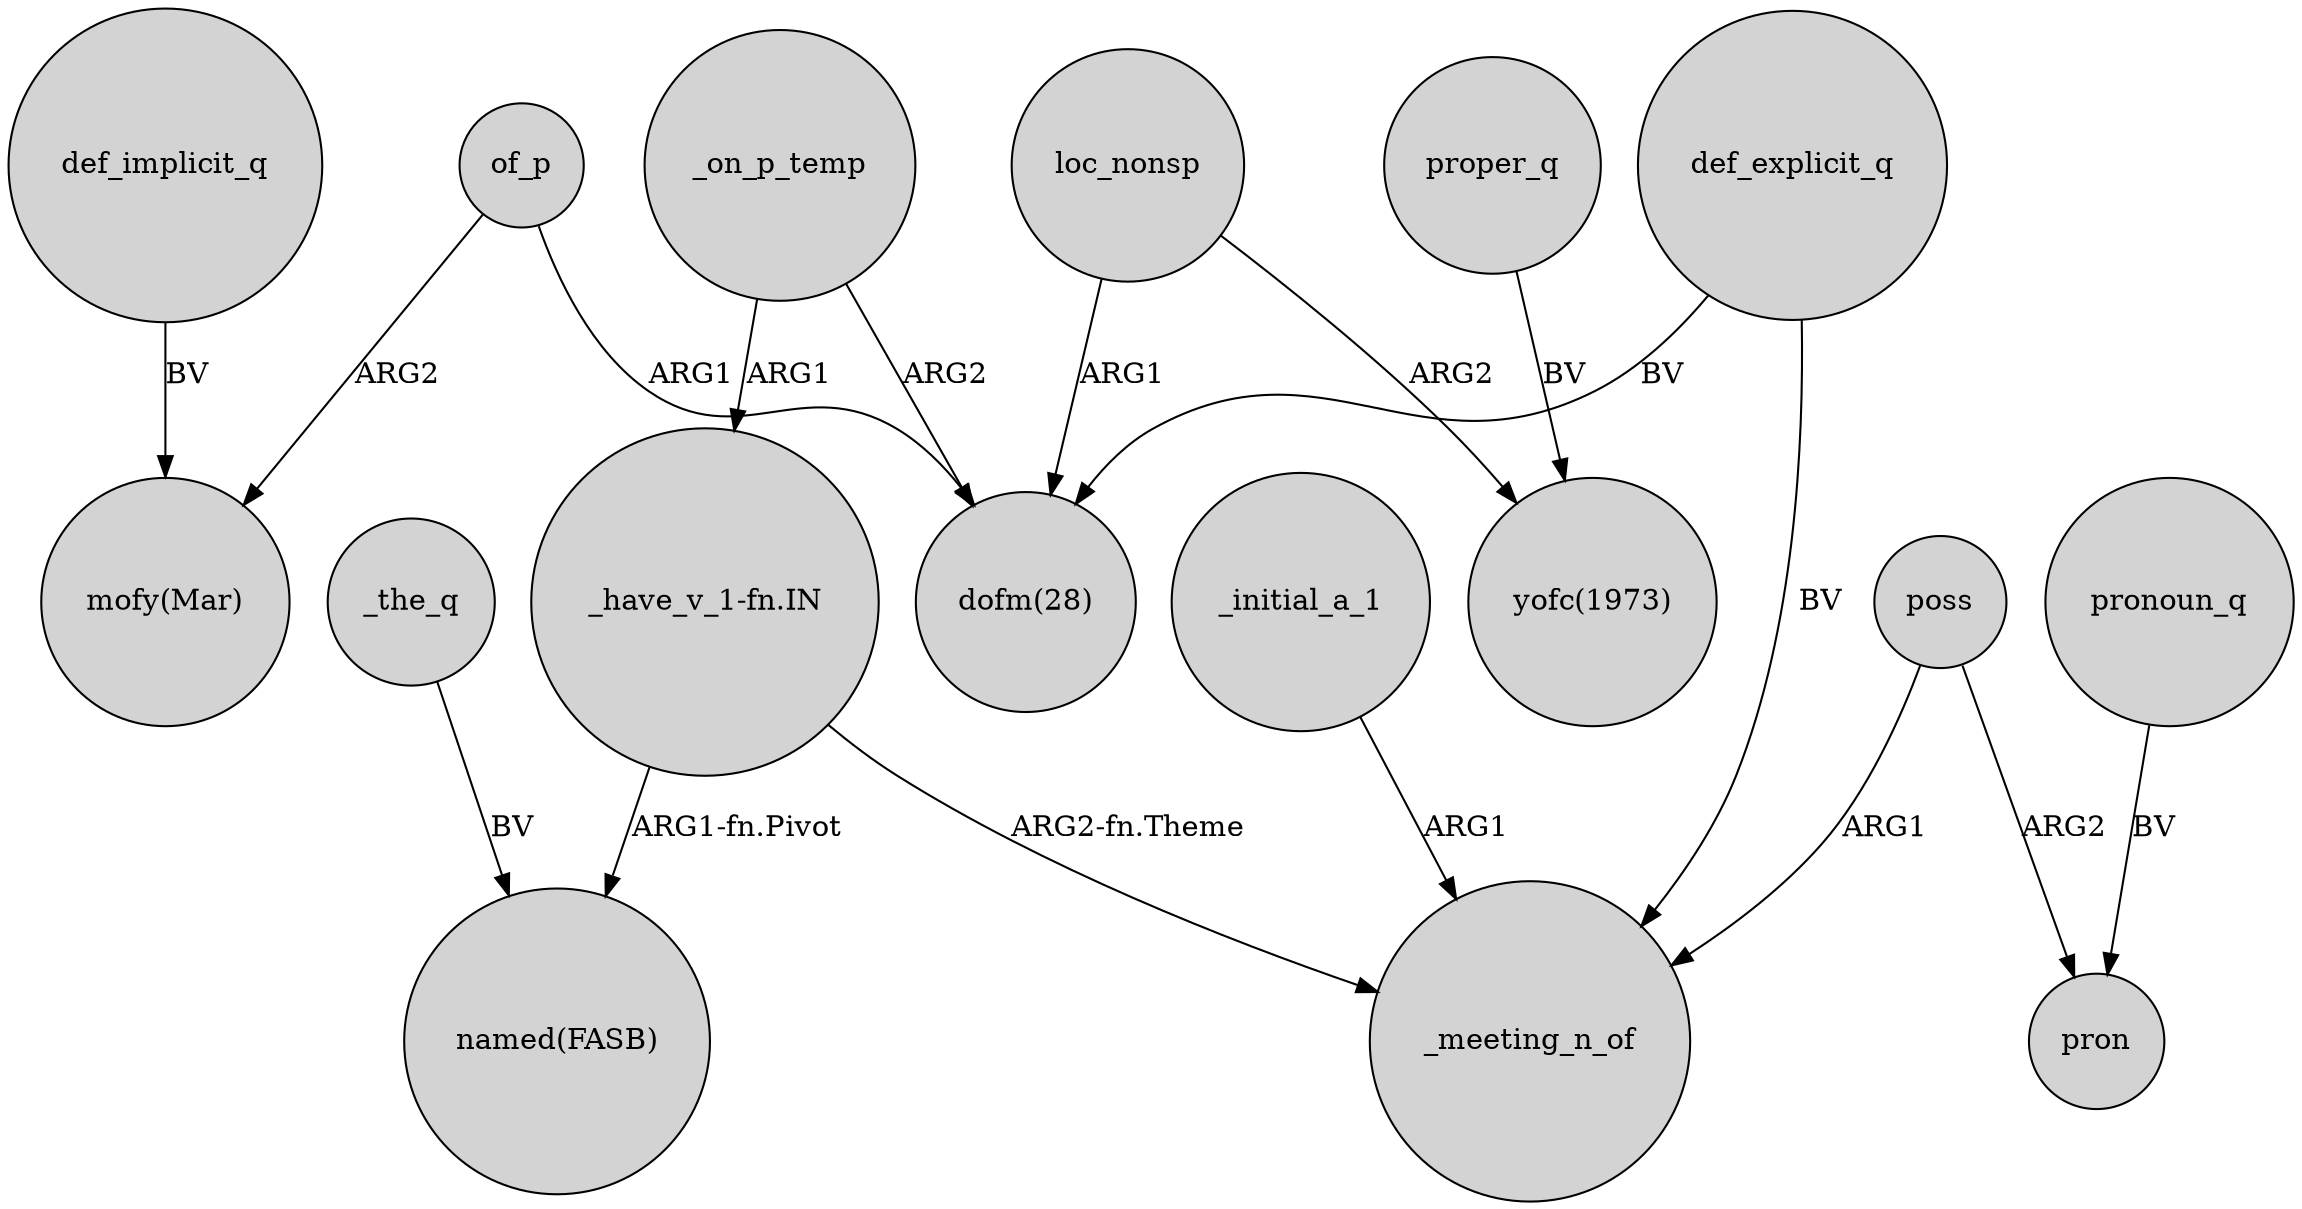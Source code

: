 digraph {
	node [shape=circle style=filled]
	of_p -> "mofy(Mar)" [label=ARG2]
	_on_p_temp -> "_have_v_1-fn.IN" [label=ARG1]
	loc_nonsp -> "dofm(28)" [label=ARG1]
	loc_nonsp -> "yofc(1973)" [label=ARG2]
	"_have_v_1-fn.IN" -> "named(FASB)" [label="ARG1-fn.Pivot"]
	poss -> _meeting_n_of [label=ARG1]
	of_p -> "dofm(28)" [label=ARG1]
	proper_q -> "yofc(1973)" [label=BV]
	poss -> pron [label=ARG2]
	pronoun_q -> pron [label=BV]
	_initial_a_1 -> _meeting_n_of [label=ARG1]
	def_implicit_q -> "mofy(Mar)" [label=BV]
	def_explicit_q -> _meeting_n_of [label=BV]
	_the_q -> "named(FASB)" [label=BV]
	def_explicit_q -> "dofm(28)" [label=BV]
	_on_p_temp -> "dofm(28)" [label=ARG2]
	"_have_v_1-fn.IN" -> _meeting_n_of [label="ARG2-fn.Theme"]
}
